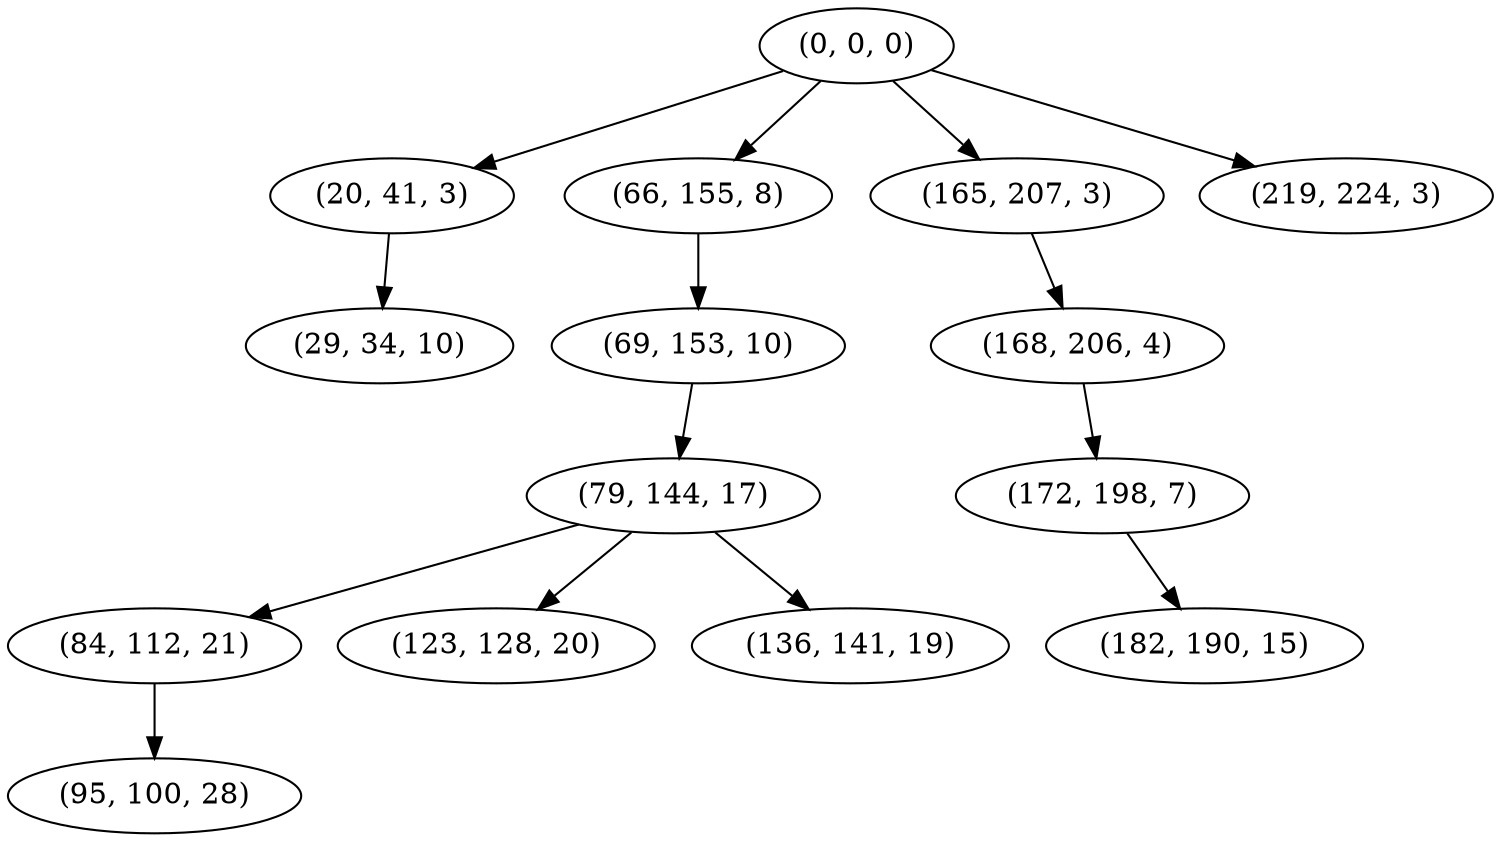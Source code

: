 digraph tree {
    "(0, 0, 0)";
    "(20, 41, 3)";
    "(29, 34, 10)";
    "(66, 155, 8)";
    "(69, 153, 10)";
    "(79, 144, 17)";
    "(84, 112, 21)";
    "(95, 100, 28)";
    "(123, 128, 20)";
    "(136, 141, 19)";
    "(165, 207, 3)";
    "(168, 206, 4)";
    "(172, 198, 7)";
    "(182, 190, 15)";
    "(219, 224, 3)";
    "(0, 0, 0)" -> "(20, 41, 3)";
    "(0, 0, 0)" -> "(66, 155, 8)";
    "(0, 0, 0)" -> "(165, 207, 3)";
    "(0, 0, 0)" -> "(219, 224, 3)";
    "(20, 41, 3)" -> "(29, 34, 10)";
    "(66, 155, 8)" -> "(69, 153, 10)";
    "(69, 153, 10)" -> "(79, 144, 17)";
    "(79, 144, 17)" -> "(84, 112, 21)";
    "(79, 144, 17)" -> "(123, 128, 20)";
    "(79, 144, 17)" -> "(136, 141, 19)";
    "(84, 112, 21)" -> "(95, 100, 28)";
    "(165, 207, 3)" -> "(168, 206, 4)";
    "(168, 206, 4)" -> "(172, 198, 7)";
    "(172, 198, 7)" -> "(182, 190, 15)";
}
